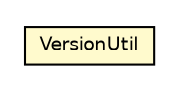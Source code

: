 #!/usr/local/bin/dot
#
# Class diagram 
# Generated by UmlGraph version 4.6 (http://www.spinellis.gr/sw/umlgraph)
#

digraph G {
	edge [fontname="Helvetica",fontsize=10,labelfontname="Helvetica",labelfontsize=10];
	node [fontname="Helvetica",fontsize=10,shape=plaintext];
	// org.apache.maven.archiva.common.utils.VersionUtil
	c27629 [label=<<table border="0" cellborder="1" cellspacing="0" cellpadding="2" port="p" bgcolor="lemonChiffon" href="./VersionUtil.html">
		<tr><td><table border="0" cellspacing="0" cellpadding="1">
			<tr><td> VersionUtil </td></tr>
		</table></td></tr>
		</table>>, fontname="Helvetica", fontcolor="black", fontsize=9.0];
}


